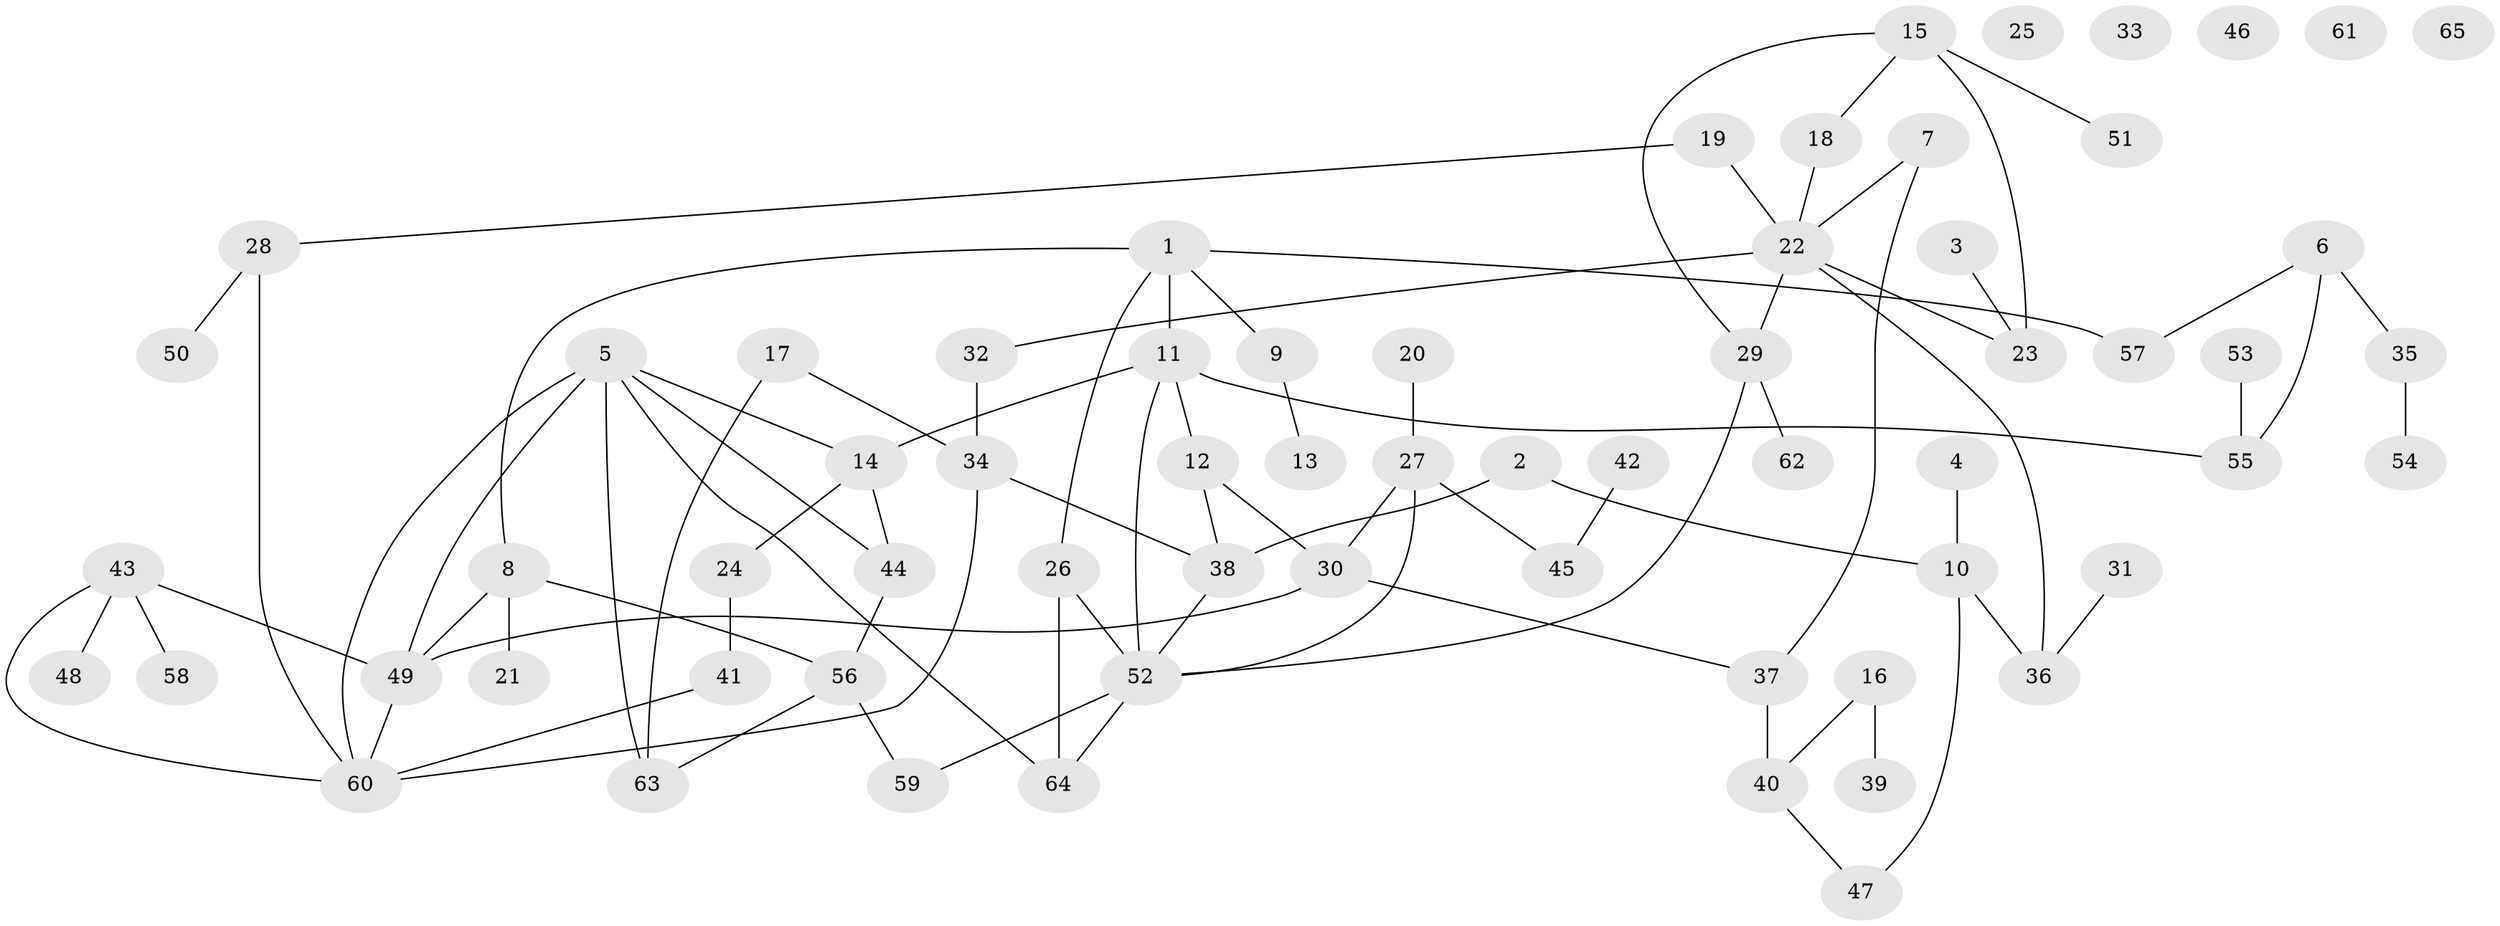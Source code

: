 // Generated by graph-tools (version 1.1) at 2025/00/03/09/25 03:00:51]
// undirected, 65 vertices, 83 edges
graph export_dot {
graph [start="1"]
  node [color=gray90,style=filled];
  1;
  2;
  3;
  4;
  5;
  6;
  7;
  8;
  9;
  10;
  11;
  12;
  13;
  14;
  15;
  16;
  17;
  18;
  19;
  20;
  21;
  22;
  23;
  24;
  25;
  26;
  27;
  28;
  29;
  30;
  31;
  32;
  33;
  34;
  35;
  36;
  37;
  38;
  39;
  40;
  41;
  42;
  43;
  44;
  45;
  46;
  47;
  48;
  49;
  50;
  51;
  52;
  53;
  54;
  55;
  56;
  57;
  58;
  59;
  60;
  61;
  62;
  63;
  64;
  65;
  1 -- 8;
  1 -- 9;
  1 -- 11;
  1 -- 26;
  1 -- 57;
  2 -- 10;
  2 -- 38;
  3 -- 23;
  4 -- 10;
  5 -- 14;
  5 -- 44;
  5 -- 49;
  5 -- 60;
  5 -- 63;
  5 -- 64;
  6 -- 35;
  6 -- 55;
  6 -- 57;
  7 -- 22;
  7 -- 37;
  8 -- 21;
  8 -- 49;
  8 -- 56;
  9 -- 13;
  10 -- 36;
  10 -- 47;
  11 -- 12;
  11 -- 14;
  11 -- 52;
  11 -- 55;
  12 -- 30;
  12 -- 38;
  14 -- 24;
  14 -- 44;
  15 -- 18;
  15 -- 23;
  15 -- 29;
  15 -- 51;
  16 -- 39;
  16 -- 40;
  17 -- 34;
  17 -- 63;
  18 -- 22;
  19 -- 22;
  19 -- 28;
  20 -- 27;
  22 -- 23;
  22 -- 29;
  22 -- 32;
  22 -- 36;
  24 -- 41;
  26 -- 52;
  26 -- 64;
  27 -- 30;
  27 -- 45;
  27 -- 52;
  28 -- 50;
  28 -- 60;
  29 -- 52;
  29 -- 62;
  30 -- 37;
  30 -- 49;
  31 -- 36;
  32 -- 34;
  34 -- 38;
  34 -- 60;
  35 -- 54;
  37 -- 40;
  38 -- 52;
  40 -- 47;
  41 -- 60;
  42 -- 45;
  43 -- 48;
  43 -- 49;
  43 -- 58;
  43 -- 60;
  44 -- 56;
  49 -- 60;
  52 -- 59;
  52 -- 64;
  53 -- 55;
  56 -- 59;
  56 -- 63;
}
